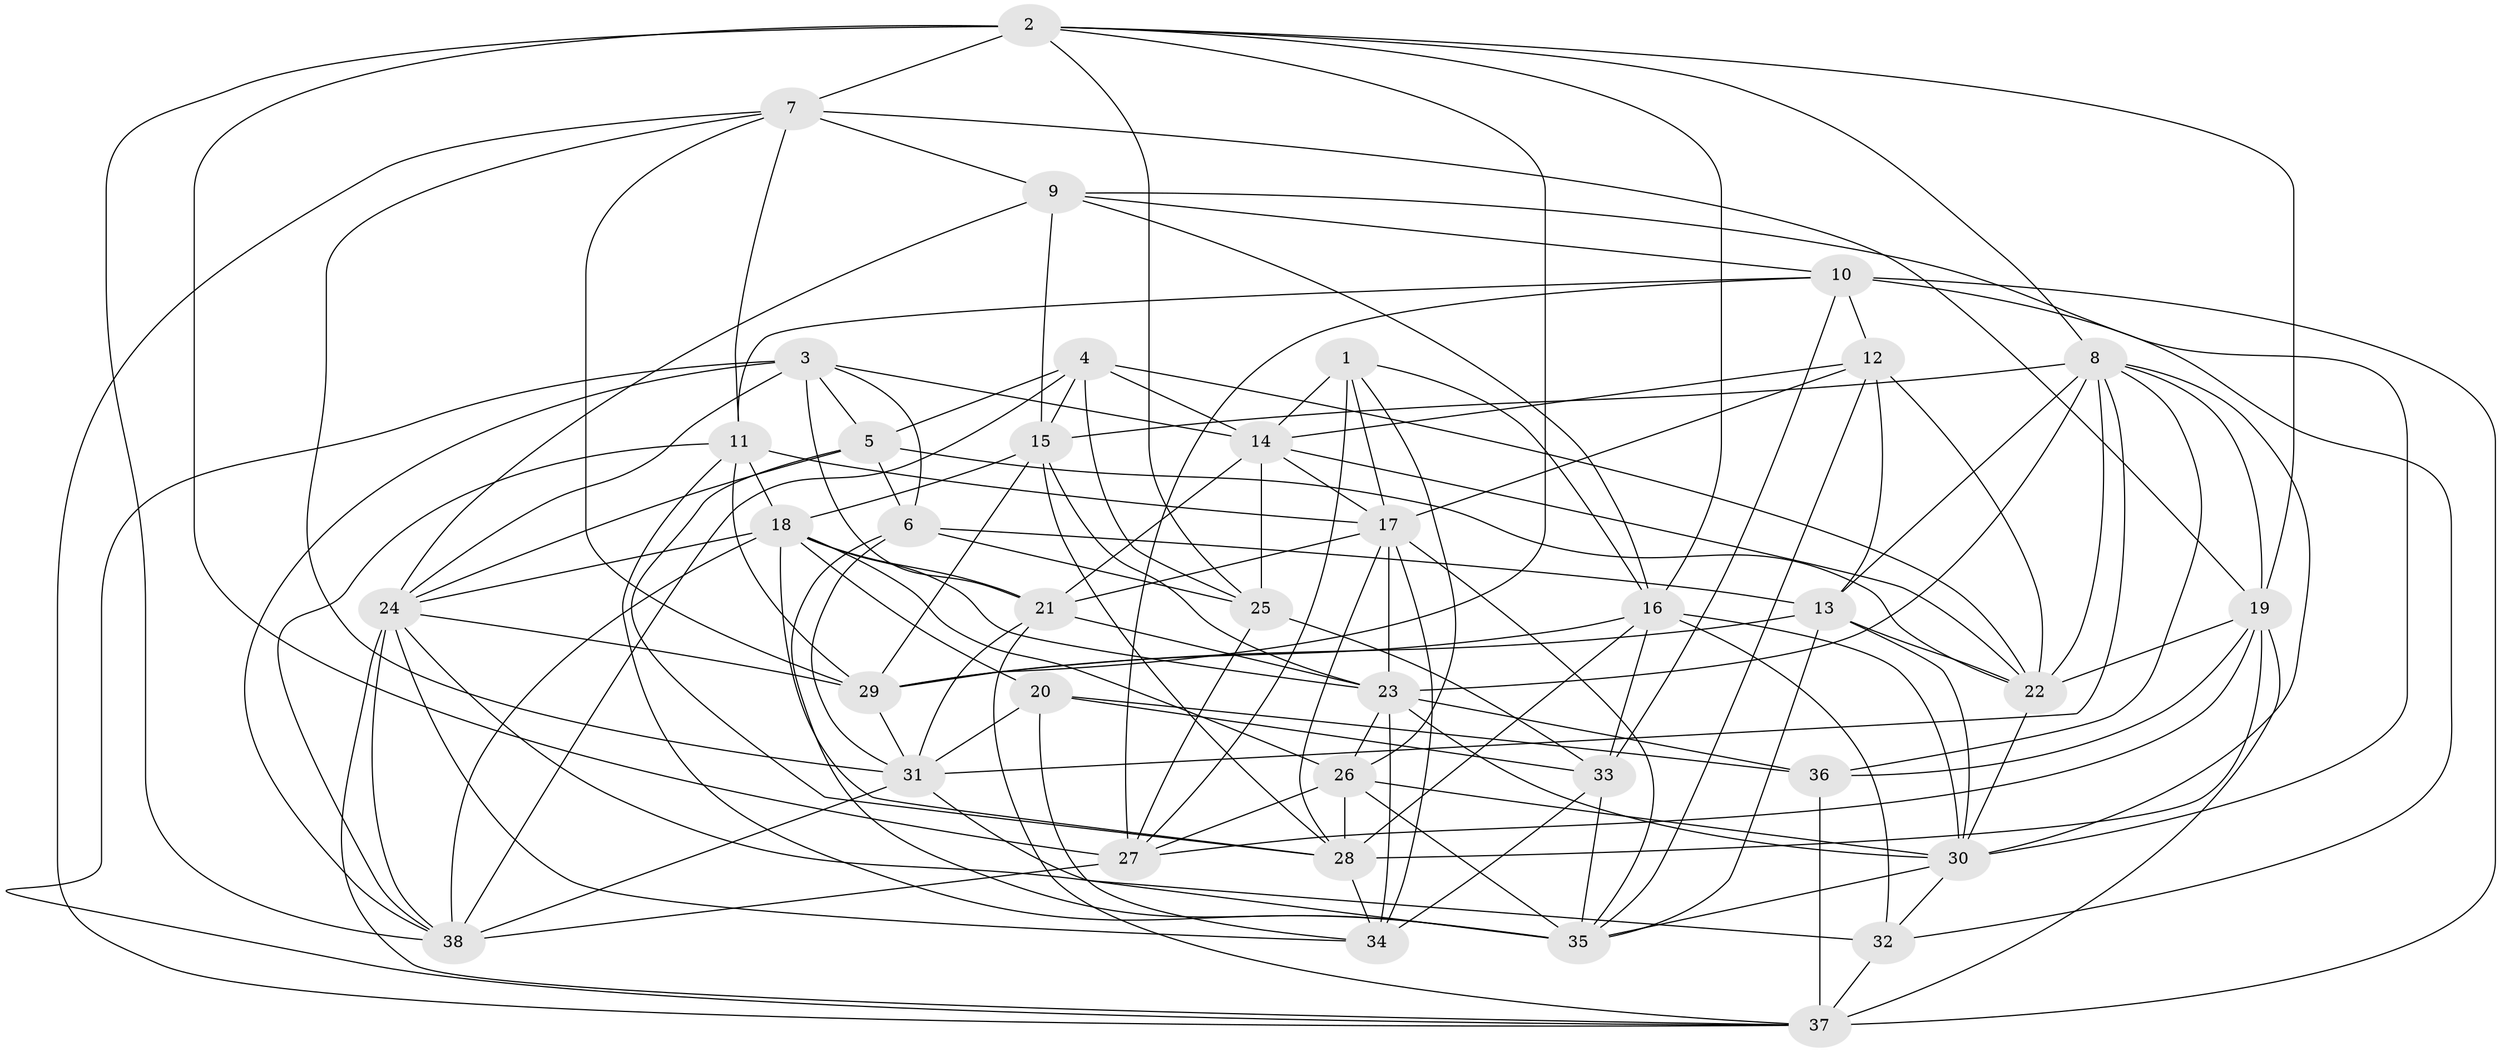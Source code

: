 // original degree distribution, {4: 1.0}
// Generated by graph-tools (version 1.1) at 2025/38/03/04/25 23:38:18]
// undirected, 38 vertices, 137 edges
graph export_dot {
  node [color=gray90,style=filled];
  1;
  2;
  3;
  4;
  5;
  6;
  7;
  8;
  9;
  10;
  11;
  12;
  13;
  14;
  15;
  16;
  17;
  18;
  19;
  20;
  21;
  22;
  23;
  24;
  25;
  26;
  27;
  28;
  29;
  30;
  31;
  32;
  33;
  34;
  35;
  36;
  37;
  38;
  1 -- 14 [weight=1.0];
  1 -- 16 [weight=1.0];
  1 -- 17 [weight=1.0];
  1 -- 26 [weight=1.0];
  1 -- 27 [weight=2.0];
  2 -- 7 [weight=2.0];
  2 -- 8 [weight=1.0];
  2 -- 16 [weight=1.0];
  2 -- 19 [weight=1.0];
  2 -- 25 [weight=1.0];
  2 -- 27 [weight=2.0];
  2 -- 29 [weight=1.0];
  2 -- 38 [weight=1.0];
  3 -- 5 [weight=1.0];
  3 -- 6 [weight=1.0];
  3 -- 14 [weight=1.0];
  3 -- 21 [weight=2.0];
  3 -- 24 [weight=1.0];
  3 -- 37 [weight=1.0];
  3 -- 38 [weight=1.0];
  4 -- 5 [weight=1.0];
  4 -- 14 [weight=1.0];
  4 -- 15 [weight=1.0];
  4 -- 22 [weight=1.0];
  4 -- 25 [weight=2.0];
  4 -- 38 [weight=2.0];
  5 -- 6 [weight=1.0];
  5 -- 22 [weight=3.0];
  5 -- 24 [weight=1.0];
  5 -- 28 [weight=1.0];
  6 -- 13 [weight=1.0];
  6 -- 25 [weight=1.0];
  6 -- 31 [weight=1.0];
  6 -- 35 [weight=1.0];
  7 -- 9 [weight=1.0];
  7 -- 11 [weight=1.0];
  7 -- 19 [weight=1.0];
  7 -- 29 [weight=1.0];
  7 -- 31 [weight=1.0];
  7 -- 37 [weight=1.0];
  8 -- 13 [weight=1.0];
  8 -- 15 [weight=1.0];
  8 -- 19 [weight=1.0];
  8 -- 22 [weight=1.0];
  8 -- 23 [weight=2.0];
  8 -- 30 [weight=1.0];
  8 -- 31 [weight=1.0];
  8 -- 36 [weight=1.0];
  9 -- 10 [weight=1.0];
  9 -- 15 [weight=1.0];
  9 -- 16 [weight=1.0];
  9 -- 24 [weight=1.0];
  9 -- 30 [weight=1.0];
  10 -- 11 [weight=1.0];
  10 -- 12 [weight=1.0];
  10 -- 27 [weight=1.0];
  10 -- 32 [weight=2.0];
  10 -- 33 [weight=1.0];
  10 -- 37 [weight=1.0];
  11 -- 17 [weight=2.0];
  11 -- 18 [weight=1.0];
  11 -- 29 [weight=1.0];
  11 -- 35 [weight=1.0];
  11 -- 38 [weight=1.0];
  12 -- 13 [weight=1.0];
  12 -- 14 [weight=1.0];
  12 -- 17 [weight=1.0];
  12 -- 22 [weight=1.0];
  12 -- 35 [weight=1.0];
  13 -- 22 [weight=1.0];
  13 -- 29 [weight=1.0];
  13 -- 30 [weight=2.0];
  13 -- 35 [weight=1.0];
  14 -- 17 [weight=1.0];
  14 -- 21 [weight=1.0];
  14 -- 22 [weight=1.0];
  14 -- 25 [weight=1.0];
  15 -- 18 [weight=2.0];
  15 -- 23 [weight=1.0];
  15 -- 28 [weight=1.0];
  15 -- 29 [weight=1.0];
  16 -- 28 [weight=1.0];
  16 -- 29 [weight=1.0];
  16 -- 30 [weight=1.0];
  16 -- 32 [weight=1.0];
  16 -- 33 [weight=1.0];
  17 -- 21 [weight=1.0];
  17 -- 23 [weight=1.0];
  17 -- 28 [weight=1.0];
  17 -- 34 [weight=1.0];
  17 -- 35 [weight=1.0];
  18 -- 20 [weight=1.0];
  18 -- 21 [weight=1.0];
  18 -- 23 [weight=1.0];
  18 -- 24 [weight=1.0];
  18 -- 26 [weight=1.0];
  18 -- 28 [weight=1.0];
  18 -- 38 [weight=1.0];
  19 -- 22 [weight=1.0];
  19 -- 27 [weight=1.0];
  19 -- 28 [weight=1.0];
  19 -- 36 [weight=1.0];
  19 -- 37 [weight=1.0];
  20 -- 31 [weight=2.0];
  20 -- 33 [weight=1.0];
  20 -- 34 [weight=1.0];
  20 -- 36 [weight=1.0];
  21 -- 23 [weight=1.0];
  21 -- 31 [weight=1.0];
  21 -- 37 [weight=1.0];
  22 -- 30 [weight=1.0];
  23 -- 26 [weight=1.0];
  23 -- 30 [weight=1.0];
  23 -- 34 [weight=1.0];
  23 -- 36 [weight=1.0];
  24 -- 29 [weight=1.0];
  24 -- 32 [weight=2.0];
  24 -- 34 [weight=1.0];
  24 -- 37 [weight=1.0];
  24 -- 38 [weight=1.0];
  25 -- 27 [weight=1.0];
  25 -- 33 [weight=2.0];
  26 -- 27 [weight=1.0];
  26 -- 28 [weight=2.0];
  26 -- 30 [weight=1.0];
  26 -- 35 [weight=1.0];
  27 -- 38 [weight=2.0];
  28 -- 34 [weight=2.0];
  29 -- 31 [weight=1.0];
  30 -- 32 [weight=1.0];
  30 -- 35 [weight=1.0];
  31 -- 35 [weight=2.0];
  31 -- 38 [weight=1.0];
  32 -- 37 [weight=2.0];
  33 -- 34 [weight=2.0];
  33 -- 35 [weight=1.0];
  36 -- 37 [weight=2.0];
}
